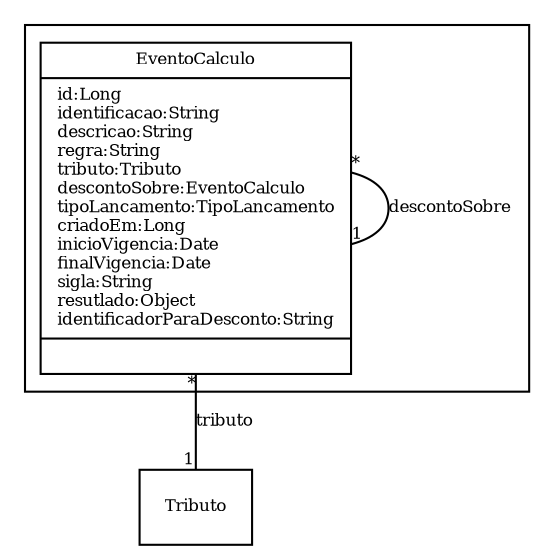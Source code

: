 digraph G{
fontname = "Times-Roman"
fontsize = 8

node [
        fontname = "Times-Roman"
        fontsize = 8
        shape = "record"
]

edge [
        fontname = "Times-Roman"
        fontsize = 8
]

subgraph clusterEVENTO_DE_CALCULO
{
EventoCalculo [label = "{EventoCalculo|id:Long\lidentificacao:String\ldescricao:String\lregra:String\ltributo:Tributo\ldescontoSobre:EventoCalculo\ltipoLancamento:TipoLancamento\lcriadoEm:Long\linicioVigencia:Date\lfinalVigencia:Date\lsigla:String\lresutlado:Object\lidentificadorParaDesconto:String\l|\l}"]
}
edge [arrowhead = "none" headlabel = "1" taillabel = "*"] EventoCalculo -> Tributo [label = "tributo"]
edge [arrowhead = "none" headlabel = "1" taillabel = "*"] EventoCalculo -> EventoCalculo [label = "descontoSobre"]
}
